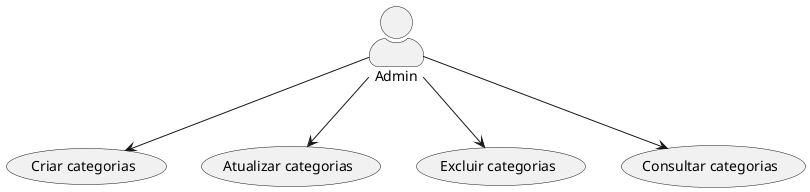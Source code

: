 @startuml
skinparam actorStyle awesome
Admin --> (Criar categorias)
Admin --> (Atualizar categorias)
Admin --> (Excluir categorias)
Admin --> (Consultar categorias)

@enduml